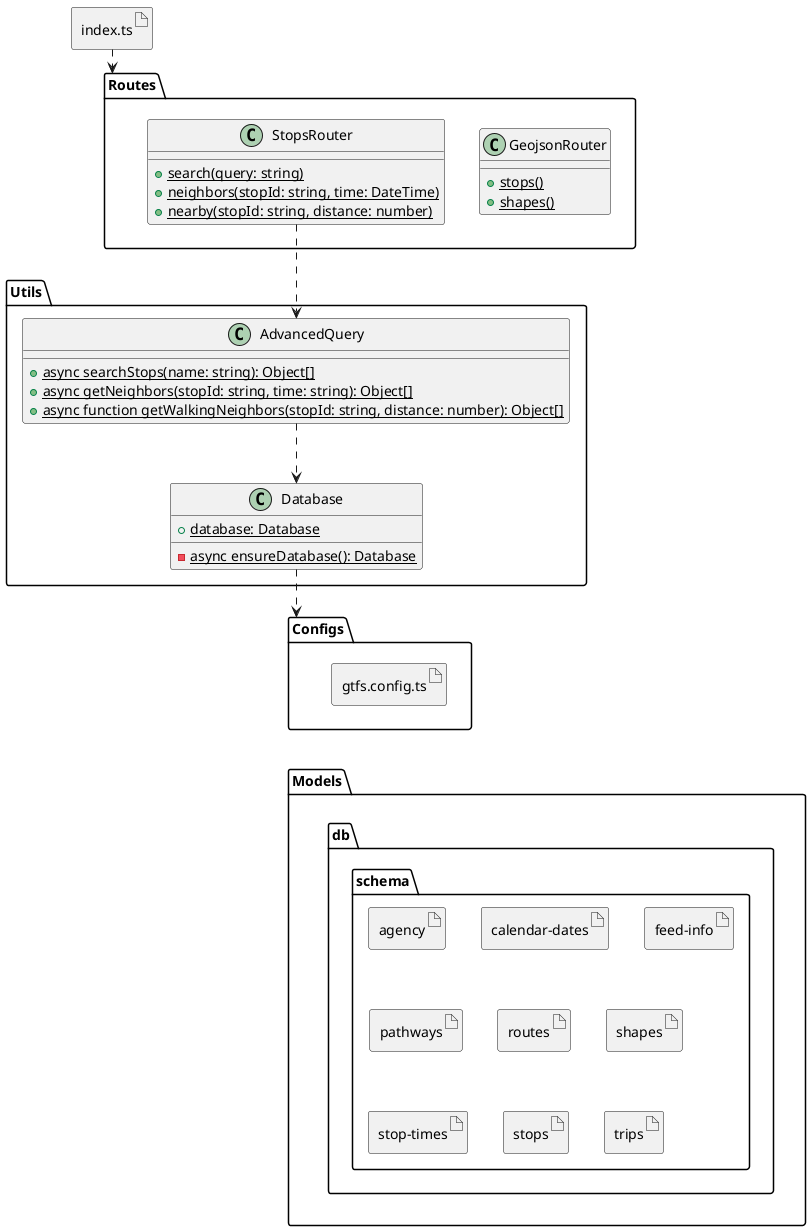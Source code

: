 @startuml class_backend

' java -jar C:\ProgramData\chocolatey\lib\plantuml\tools\plantuml.jar -picoweb

' 0 to turn off icons, default 10
' skinparam classAttributeIconSize 0

allowmixing
' left to right direction

artifact "index.ts" as index

index ..> Routes

package Utils {
    class Database {
        + {static} database: Database
        - {static} async ensureDatabase(): Database
    }

    class AdvancedQuery {
        + {static} async searchStops(name: string): Object[]
        + {static} async getNeighbors(stopId: string, time: string): Object[]
        + {static} async function getWalkingNeighbors(stopId: string, distance: number): Object[]

    }

    AdvancedQuery ..> Database
}

Utils.Database ..> Configs

' package Types {
'     class Travel {
'         fromStopId: string
'         fromLat: number
'         fromLon: number
'         toStopId: string
'         toLat: number
'         toLon: number
'         path: [number, number][]
'         minutes: number
'         distance: number
'     }
' }

package Routes {
    class GeojsonRouter {
        + {static} stops()
        + {static} shapes()
    }
    class StopsRouter {
        + {static} search(query: string)
        + {static} neighbors(stopId: string, time: DateTime)
        + {static} nearby(stopId: string, distance: number)
    }
    StopsRouter ..> Utils.AdvancedQuery
}

package Configs {
    artifact "gtfs.config.ts" as gtfsconfig
}

package Models {
    package db {
        package schema {
            artifact "agency"
            artifact "calendar-dates"
            artifact "feed-info"
            artifact "pathways"
            artifact "routes"
            artifact "shapes"
            artifact "stop-times"
            artifact "stops"
            artifact "trips"
        }
    }
}

Configs -[hidden]-> Models

@enduml